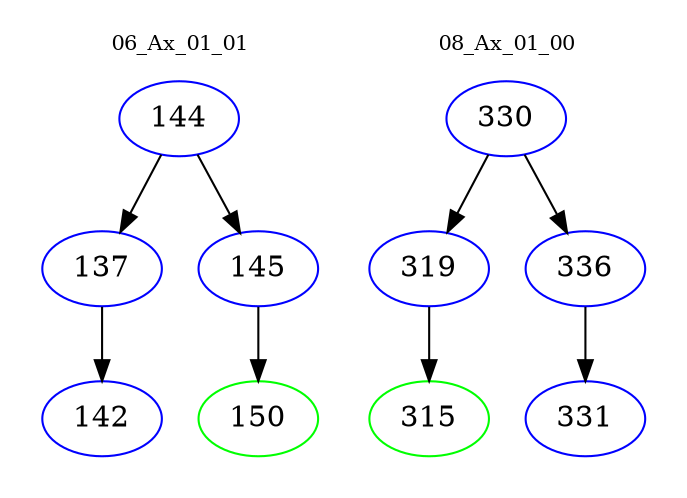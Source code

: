 digraph{
subgraph cluster_0 {
color = white
label = "06_Ax_01_01";
fontsize=10;
T0_144 [label="144", color="blue"]
T0_144 -> T0_137 [color="black"]
T0_137 [label="137", color="blue"]
T0_137 -> T0_142 [color="black"]
T0_142 [label="142", color="blue"]
T0_144 -> T0_145 [color="black"]
T0_145 [label="145", color="blue"]
T0_145 -> T0_150 [color="black"]
T0_150 [label="150", color="green"]
}
subgraph cluster_1 {
color = white
label = "08_Ax_01_00";
fontsize=10;
T1_330 [label="330", color="blue"]
T1_330 -> T1_319 [color="black"]
T1_319 [label="319", color="blue"]
T1_319 -> T1_315 [color="black"]
T1_315 [label="315", color="green"]
T1_330 -> T1_336 [color="black"]
T1_336 [label="336", color="blue"]
T1_336 -> T1_331 [color="black"]
T1_331 [label="331", color="blue"]
}
}
